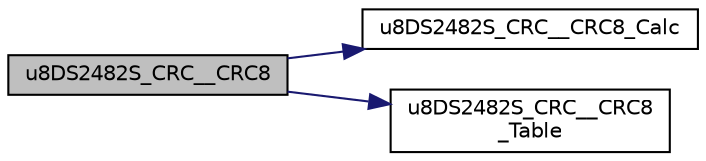 digraph "u8DS2482S_CRC__CRC8"
{
  edge [fontname="Helvetica",fontsize="10",labelfontname="Helvetica",labelfontsize="10"];
  node [fontname="Helvetica",fontsize="10",shape=record];
  rankdir="LR";
  Node1 [label="u8DS2482S_CRC__CRC8",height=0.2,width=0.4,color="black", fillcolor="grey75", style="filled", fontcolor="black"];
  Node1 -> Node2 [color="midnightblue",fontsize="10",style="solid",fontname="Helvetica"];
  Node2 [label="u8DS2482S_CRC__CRC8_Calc",height=0.2,width=0.4,color="black", fillcolor="white", style="filled",URL="$group___d_s2482_s_____c_r_c.html#gae6a007523fdb7bb21c7afa3ad8c56861",tooltip="Calc the CRC using math methods. "];
  Node1 -> Node3 [color="midnightblue",fontsize="10",style="solid",fontname="Helvetica"];
  Node3 [label="u8DS2482S_CRC__CRC8\l_Table",height=0.2,width=0.4,color="black", fillcolor="white", style="filled",URL="$group___d_s2482_s_____c_r_c.html#ga1eae76e287e1ba81b09c197f5730e345"];
}
